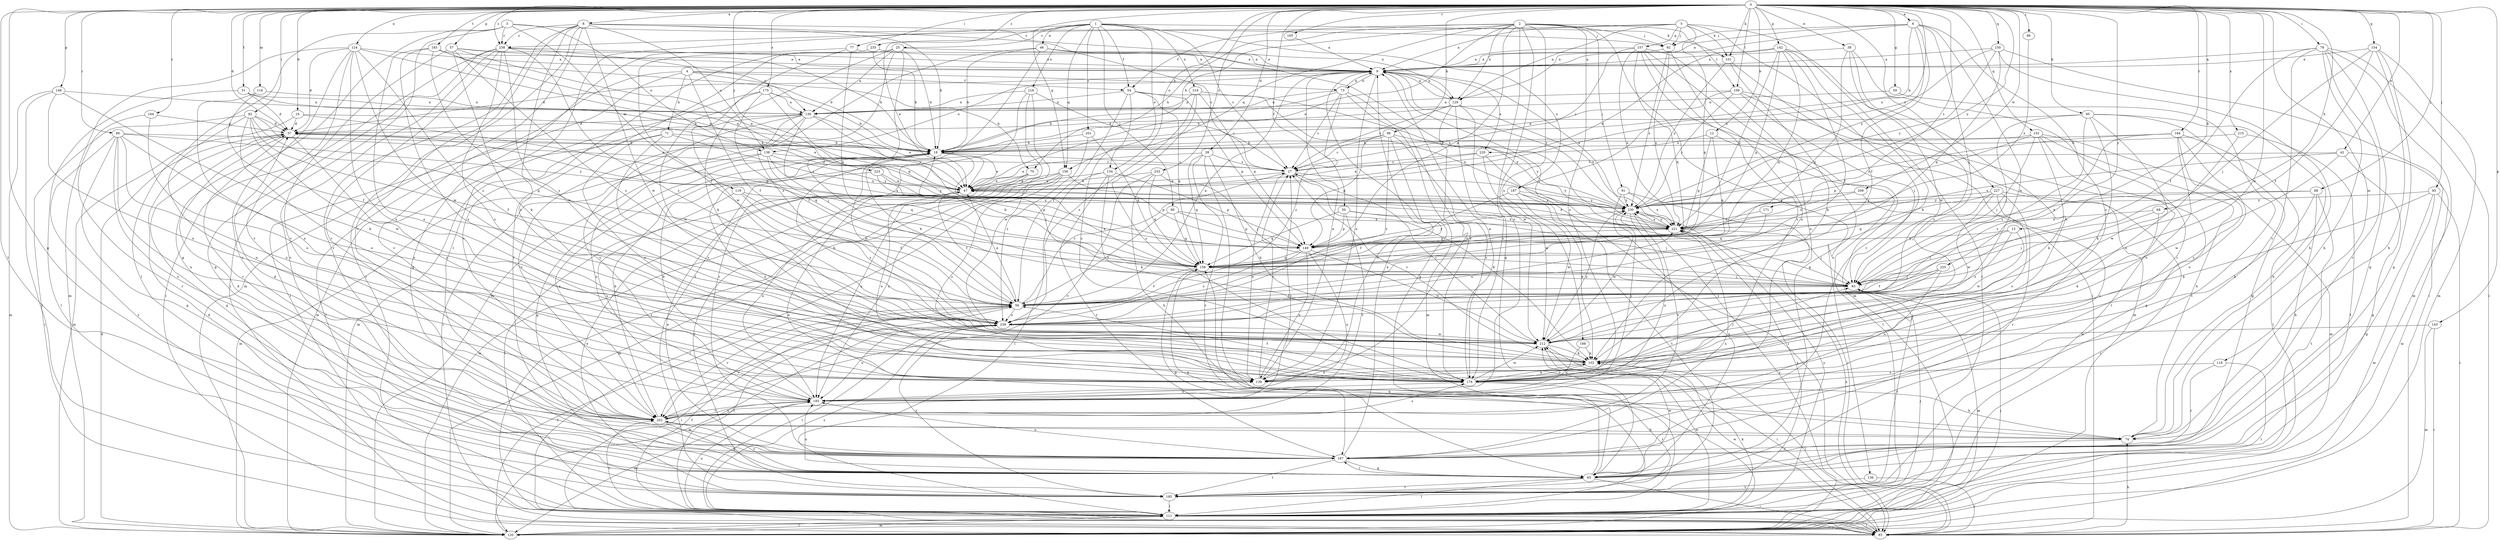strict digraph  {
0;
1;
2;
3;
4;
5;
6;
8;
9;
12;
13;
16;
18;
25;
27;
28;
37;
38;
42;
46;
47;
50;
51;
54;
56;
57;
59;
65;
68;
70;
71;
73;
74;
77;
78;
80;
82;
83;
85;
86;
88;
90;
91;
92;
93;
95;
96;
101;
102;
109;
111;
116;
118;
119;
120;
124;
129;
130;
134;
136;
138;
139;
142;
143;
148;
149;
150;
152;
154;
156;
157;
158;
164;
165;
167;
171;
175;
176;
183;
184;
185;
187;
188;
193;
201;
202;
208;
212;
215;
218;
219;
220;
221;
223;
225;
227;
230;
233;
235;
238;
239;
0 -> 6  [label=a];
0 -> 8  [label=a];
0 -> 12  [label=b];
0 -> 13  [label=b];
0 -> 16  [label=b];
0 -> 28  [label=d];
0 -> 37  [label=d];
0 -> 38  [label=e];
0 -> 42  [label=e];
0 -> 50  [label=f];
0 -> 51  [label=f];
0 -> 57  [label=g];
0 -> 59  [label=g];
0 -> 65  [label=g];
0 -> 68  [label=h];
0 -> 77  [label=i];
0 -> 78  [label=i];
0 -> 80  [label=i];
0 -> 82  [label=i];
0 -> 85  [label=j];
0 -> 86  [label=j];
0 -> 88  [label=j];
0 -> 95  [label=k];
0 -> 96  [label=k];
0 -> 101  [label=k];
0 -> 109  [label=l];
0 -> 116  [label=m];
0 -> 118  [label=m];
0 -> 124  [label=n];
0 -> 134  [label=o];
0 -> 142  [label=p];
0 -> 143  [label=p];
0 -> 148  [label=p];
0 -> 150  [label=q];
0 -> 152  [label=q];
0 -> 154  [label=q];
0 -> 156  [label=q];
0 -> 164  [label=r];
0 -> 165  [label=r];
0 -> 171  [label=s];
0 -> 175  [label=s];
0 -> 183  [label=t];
0 -> 184  [label=t];
0 -> 185  [label=t];
0 -> 187  [label=u];
0 -> 208  [label=w];
0 -> 212  [label=w];
0 -> 215  [label=x];
0 -> 223  [label=y];
0 -> 225  [label=y];
0 -> 227  [label=y];
0 -> 230  [label=y];
0 -> 233  [label=z];
0 -> 235  [label=z];
0 -> 238  [label=z];
1 -> 25  [label=c];
1 -> 27  [label=c];
1 -> 46  [label=e];
1 -> 47  [label=e];
1 -> 54  [label=f];
1 -> 90  [label=j];
1 -> 101  [label=k];
1 -> 134  [label=o];
1 -> 156  [label=q];
1 -> 167  [label=r];
1 -> 187  [label=u];
1 -> 201  [label=v];
1 -> 218  [label=x];
1 -> 219  [label=x];
2 -> 18  [label=b];
2 -> 47  [label=e];
2 -> 54  [label=f];
2 -> 65  [label=g];
2 -> 70  [label=h];
2 -> 91  [label=j];
2 -> 92  [label=j];
2 -> 109  [label=l];
2 -> 129  [label=n];
2 -> 136  [label=o];
2 -> 149  [label=p];
2 -> 156  [label=q];
2 -> 176  [label=s];
2 -> 188  [label=u];
2 -> 193  [label=u];
3 -> 65  [label=g];
3 -> 83  [label=i];
3 -> 92  [label=j];
3 -> 111  [label=l];
3 -> 119  [label=m];
3 -> 138  [label=o];
3 -> 238  [label=z];
4 -> 54  [label=f];
4 -> 56  [label=f];
4 -> 70  [label=h];
4 -> 71  [label=h];
4 -> 73  [label=h];
4 -> 111  [label=l];
4 -> 202  [label=v];
5 -> 9  [label=a];
5 -> 92  [label=j];
5 -> 101  [label=k];
5 -> 111  [label=l];
5 -> 129  [label=n];
5 -> 157  [label=q];
5 -> 158  [label=q];
5 -> 167  [label=r];
5 -> 238  [label=z];
6 -> 9  [label=a];
6 -> 18  [label=b];
6 -> 56  [label=f];
6 -> 92  [label=j];
6 -> 93  [label=j];
6 -> 129  [label=n];
6 -> 176  [label=s];
6 -> 212  [label=w];
6 -> 230  [label=y];
8 -> 18  [label=b];
8 -> 27  [label=c];
8 -> 111  [label=l];
8 -> 120  [label=m];
8 -> 129  [label=n];
8 -> 138  [label=o];
8 -> 167  [label=r];
8 -> 176  [label=s];
8 -> 202  [label=v];
8 -> 212  [label=w];
8 -> 238  [label=z];
9 -> 37  [label=d];
9 -> 65  [label=g];
9 -> 73  [label=h];
9 -> 93  [label=j];
9 -> 129  [label=n];
9 -> 138  [label=o];
9 -> 139  [label=o];
9 -> 220  [label=x];
9 -> 230  [label=y];
12 -> 111  [label=l];
12 -> 149  [label=p];
12 -> 158  [label=q];
12 -> 220  [label=x];
13 -> 93  [label=j];
13 -> 149  [label=p];
13 -> 212  [label=w];
13 -> 239  [label=z];
16 -> 37  [label=d];
16 -> 47  [label=e];
16 -> 120  [label=m];
16 -> 149  [label=p];
18 -> 27  [label=c];
18 -> 47  [label=e];
18 -> 65  [label=g];
18 -> 93  [label=j];
18 -> 202  [label=v];
25 -> 9  [label=a];
25 -> 18  [label=b];
25 -> 93  [label=j];
25 -> 102  [label=k];
25 -> 130  [label=n];
25 -> 167  [label=r];
25 -> 202  [label=v];
25 -> 239  [label=z];
27 -> 47  [label=e];
27 -> 102  [label=k];
27 -> 139  [label=o];
27 -> 230  [label=y];
28 -> 27  [label=c];
28 -> 47  [label=e];
28 -> 102  [label=k];
28 -> 111  [label=l];
28 -> 158  [label=q];
28 -> 167  [label=r];
37 -> 18  [label=b];
37 -> 65  [label=g];
37 -> 139  [label=o];
37 -> 158  [label=q];
37 -> 202  [label=v];
38 -> 9  [label=a];
38 -> 158  [label=q];
38 -> 167  [label=r];
38 -> 176  [label=s];
38 -> 212  [label=w];
42 -> 27  [label=c];
42 -> 65  [label=g];
42 -> 120  [label=m];
42 -> 212  [label=w];
42 -> 221  [label=x];
46 -> 9  [label=a];
46 -> 18  [label=b];
46 -> 120  [label=m];
46 -> 185  [label=t];
46 -> 221  [label=x];
47 -> 37  [label=d];
47 -> 56  [label=f];
47 -> 111  [label=l];
47 -> 139  [label=o];
47 -> 193  [label=u];
47 -> 230  [label=y];
50 -> 93  [label=j];
50 -> 149  [label=p];
50 -> 158  [label=q];
50 -> 202  [label=v];
50 -> 221  [label=x];
51 -> 18  [label=b];
51 -> 37  [label=d];
51 -> 111  [label=l];
51 -> 130  [label=n];
54 -> 56  [label=f];
54 -> 130  [label=n];
54 -> 149  [label=p];
54 -> 158  [label=q];
54 -> 176  [label=s];
54 -> 221  [label=x];
56 -> 9  [label=a];
56 -> 18  [label=b];
56 -> 27  [label=c];
56 -> 47  [label=e];
56 -> 83  [label=i];
56 -> 202  [label=v];
56 -> 239  [label=z];
57 -> 9  [label=a];
57 -> 18  [label=b];
57 -> 47  [label=e];
57 -> 102  [label=k];
57 -> 202  [label=v];
57 -> 239  [label=z];
59 -> 130  [label=n];
59 -> 185  [label=t];
65 -> 83  [label=i];
65 -> 111  [label=l];
65 -> 158  [label=q];
65 -> 167  [label=r];
65 -> 185  [label=t];
65 -> 193  [label=u];
65 -> 202  [label=v];
65 -> 212  [label=w];
68 -> 93  [label=j];
68 -> 102  [label=k];
68 -> 221  [label=x];
70 -> 47  [label=e];
70 -> 120  [label=m];
70 -> 185  [label=t];
70 -> 193  [label=u];
71 -> 18  [label=b];
71 -> 139  [label=o];
71 -> 176  [label=s];
71 -> 185  [label=t];
71 -> 221  [label=x];
73 -> 9  [label=a];
73 -> 18  [label=b];
73 -> 27  [label=c];
73 -> 120  [label=m];
73 -> 130  [label=n];
73 -> 176  [label=s];
73 -> 239  [label=z];
74 -> 37  [label=d];
74 -> 47  [label=e];
74 -> 167  [label=r];
77 -> 9  [label=a];
77 -> 65  [label=g];
77 -> 158  [label=q];
77 -> 212  [label=w];
78 -> 9  [label=a];
78 -> 56  [label=f];
78 -> 65  [label=g];
78 -> 74  [label=h];
78 -> 83  [label=i];
78 -> 120  [label=m];
78 -> 167  [label=r];
78 -> 202  [label=v];
80 -> 18  [label=b];
80 -> 65  [label=g];
80 -> 139  [label=o];
80 -> 176  [label=s];
80 -> 185  [label=t];
80 -> 193  [label=u];
80 -> 202  [label=v];
80 -> 230  [label=y];
82 -> 37  [label=d];
82 -> 47  [label=e];
82 -> 56  [label=f];
82 -> 83  [label=i];
82 -> 139  [label=o];
82 -> 158  [label=q];
82 -> 193  [label=u];
82 -> 212  [label=w];
83 -> 56  [label=f];
83 -> 74  [label=h];
83 -> 212  [label=w];
83 -> 221  [label=x];
85 -> 65  [label=g];
85 -> 83  [label=i];
85 -> 102  [label=k];
85 -> 120  [label=m];
85 -> 230  [label=y];
86 -> 221  [label=x];
88 -> 74  [label=h];
88 -> 102  [label=k];
88 -> 185  [label=t];
88 -> 221  [label=x];
88 -> 230  [label=y];
90 -> 56  [label=f];
90 -> 149  [label=p];
90 -> 158  [label=q];
90 -> 221  [label=x];
91 -> 65  [label=g];
91 -> 83  [label=i];
91 -> 221  [label=x];
91 -> 230  [label=y];
92 -> 9  [label=a];
92 -> 139  [label=o];
92 -> 221  [label=x];
92 -> 230  [label=y];
93 -> 56  [label=f];
93 -> 120  [label=m];
93 -> 185  [label=t];
95 -> 37  [label=d];
95 -> 65  [label=g];
95 -> 74  [label=h];
95 -> 93  [label=j];
95 -> 102  [label=k];
95 -> 139  [label=o];
95 -> 239  [label=z];
96 -> 18  [label=b];
96 -> 27  [label=c];
96 -> 139  [label=o];
96 -> 149  [label=p];
96 -> 176  [label=s];
96 -> 230  [label=y];
96 -> 239  [label=z];
101 -> 83  [label=i];
101 -> 102  [label=k];
101 -> 230  [label=y];
102 -> 27  [label=c];
102 -> 83  [label=i];
102 -> 93  [label=j];
102 -> 139  [label=o];
102 -> 176  [label=s];
109 -> 18  [label=b];
109 -> 93  [label=j];
109 -> 111  [label=l];
109 -> 120  [label=m];
109 -> 130  [label=n];
109 -> 230  [label=y];
111 -> 56  [label=f];
111 -> 83  [label=i];
111 -> 93  [label=j];
111 -> 102  [label=k];
111 -> 120  [label=m];
111 -> 158  [label=q];
111 -> 193  [label=u];
111 -> 202  [label=v];
111 -> 212  [label=w];
111 -> 230  [label=y];
111 -> 239  [label=z];
116 -> 111  [label=l];
116 -> 167  [label=r];
116 -> 176  [label=s];
118 -> 56  [label=f];
118 -> 130  [label=n];
118 -> 139  [label=o];
119 -> 56  [label=f];
119 -> 193  [label=u];
119 -> 230  [label=y];
119 -> 239  [label=z];
120 -> 37  [label=d];
120 -> 56  [label=f];
120 -> 93  [label=j];
120 -> 111  [label=l];
120 -> 230  [label=y];
124 -> 9  [label=a];
124 -> 37  [label=d];
124 -> 47  [label=e];
124 -> 120  [label=m];
124 -> 167  [label=r];
124 -> 176  [label=s];
124 -> 202  [label=v];
124 -> 212  [label=w];
124 -> 239  [label=z];
129 -> 9  [label=a];
129 -> 18  [label=b];
129 -> 27  [label=c];
129 -> 139  [label=o];
129 -> 176  [label=s];
129 -> 212  [label=w];
129 -> 221  [label=x];
130 -> 37  [label=d];
130 -> 47  [label=e];
130 -> 83  [label=i];
130 -> 93  [label=j];
130 -> 120  [label=m];
130 -> 193  [label=u];
130 -> 202  [label=v];
130 -> 230  [label=y];
134 -> 47  [label=e];
134 -> 102  [label=k];
134 -> 111  [label=l];
134 -> 149  [label=p];
134 -> 167  [label=r];
136 -> 83  [label=i];
136 -> 185  [label=t];
138 -> 27  [label=c];
138 -> 120  [label=m];
138 -> 158  [label=q];
138 -> 193  [label=u];
138 -> 221  [label=x];
138 -> 230  [label=y];
139 -> 9  [label=a];
139 -> 27  [label=c];
142 -> 9  [label=a];
142 -> 47  [label=e];
142 -> 56  [label=f];
142 -> 102  [label=k];
142 -> 149  [label=p];
142 -> 158  [label=q];
142 -> 176  [label=s];
142 -> 221  [label=x];
143 -> 83  [label=i];
143 -> 120  [label=m];
143 -> 212  [label=w];
148 -> 102  [label=k];
148 -> 111  [label=l];
148 -> 120  [label=m];
148 -> 130  [label=n];
148 -> 139  [label=o];
149 -> 139  [label=o];
149 -> 158  [label=q];
149 -> 193  [label=u];
149 -> 212  [label=w];
149 -> 230  [label=y];
149 -> 239  [label=z];
150 -> 9  [label=a];
150 -> 47  [label=e];
150 -> 74  [label=h];
150 -> 83  [label=i];
150 -> 158  [label=q];
150 -> 230  [label=y];
152 -> 18  [label=b];
152 -> 65  [label=g];
152 -> 74  [label=h];
152 -> 93  [label=j];
152 -> 102  [label=k];
152 -> 120  [label=m];
152 -> 149  [label=p];
154 -> 9  [label=a];
154 -> 56  [label=f];
154 -> 65  [label=g];
154 -> 74  [label=h];
154 -> 93  [label=j];
154 -> 120  [label=m];
156 -> 47  [label=e];
156 -> 83  [label=i];
156 -> 120  [label=m];
156 -> 149  [label=p];
156 -> 176  [label=s];
156 -> 193  [label=u];
157 -> 9  [label=a];
157 -> 27  [label=c];
157 -> 65  [label=g];
157 -> 120  [label=m];
157 -> 158  [label=q];
157 -> 176  [label=s];
157 -> 193  [label=u];
157 -> 221  [label=x];
158 -> 18  [label=b];
158 -> 47  [label=e];
158 -> 56  [label=f];
158 -> 65  [label=g];
158 -> 93  [label=j];
164 -> 37  [label=d];
164 -> 139  [label=o];
164 -> 167  [label=r];
165 -> 9  [label=a];
167 -> 9  [label=a];
167 -> 47  [label=e];
167 -> 65  [label=g];
167 -> 185  [label=t];
167 -> 193  [label=u];
167 -> 221  [label=x];
171 -> 158  [label=q];
171 -> 221  [label=x];
175 -> 18  [label=b];
175 -> 56  [label=f];
175 -> 120  [label=m];
175 -> 130  [label=n];
175 -> 149  [label=p];
175 -> 212  [label=w];
176 -> 9  [label=a];
176 -> 56  [label=f];
176 -> 74  [label=h];
176 -> 102  [label=k];
176 -> 185  [label=t];
176 -> 193  [label=u];
176 -> 212  [label=w];
176 -> 230  [label=y];
183 -> 9  [label=a];
183 -> 18  [label=b];
183 -> 47  [label=e];
183 -> 139  [label=o];
183 -> 176  [label=s];
183 -> 239  [label=z];
184 -> 18  [label=b];
184 -> 111  [label=l];
184 -> 139  [label=o];
184 -> 176  [label=s];
184 -> 193  [label=u];
184 -> 230  [label=y];
184 -> 239  [label=z];
185 -> 37  [label=d];
185 -> 47  [label=e];
185 -> 111  [label=l];
185 -> 221  [label=x];
185 -> 239  [label=z];
187 -> 56  [label=f];
187 -> 102  [label=k];
187 -> 185  [label=t];
187 -> 212  [label=w];
187 -> 230  [label=y];
188 -> 102  [label=k];
188 -> 193  [label=u];
193 -> 18  [label=b];
193 -> 120  [label=m];
193 -> 202  [label=v];
201 -> 18  [label=b];
201 -> 158  [label=q];
201 -> 239  [label=z];
202 -> 18  [label=b];
202 -> 27  [label=c];
202 -> 37  [label=d];
202 -> 65  [label=g];
202 -> 74  [label=h];
202 -> 176  [label=s];
202 -> 193  [label=u];
208 -> 193  [label=u];
208 -> 221  [label=x];
208 -> 230  [label=y];
212 -> 18  [label=b];
212 -> 27  [label=c];
212 -> 83  [label=i];
212 -> 102  [label=k];
212 -> 230  [label=y];
215 -> 18  [label=b];
215 -> 185  [label=t];
215 -> 212  [label=w];
218 -> 27  [label=c];
218 -> 83  [label=i];
218 -> 130  [label=n];
218 -> 167  [label=r];
218 -> 212  [label=w];
219 -> 130  [label=n];
219 -> 149  [label=p];
219 -> 176  [label=s];
219 -> 221  [label=x];
219 -> 239  [label=z];
220 -> 27  [label=c];
220 -> 47  [label=e];
220 -> 83  [label=i];
220 -> 212  [label=w];
221 -> 47  [label=e];
221 -> 93  [label=j];
221 -> 149  [label=p];
221 -> 230  [label=y];
223 -> 47  [label=e];
223 -> 139  [label=o];
223 -> 149  [label=p];
223 -> 230  [label=y];
225 -> 56  [label=f];
225 -> 93  [label=j];
225 -> 193  [label=u];
225 -> 239  [label=z];
227 -> 93  [label=j];
227 -> 111  [label=l];
227 -> 139  [label=o];
227 -> 158  [label=q];
227 -> 167  [label=r];
227 -> 212  [label=w];
227 -> 230  [label=y];
230 -> 9  [label=a];
230 -> 193  [label=u];
230 -> 202  [label=v];
230 -> 212  [label=w];
230 -> 221  [label=x];
233 -> 47  [label=e];
233 -> 74  [label=h];
233 -> 93  [label=j];
233 -> 158  [label=q];
233 -> 202  [label=v];
235 -> 9  [label=a];
235 -> 18  [label=b];
235 -> 56  [label=f];
238 -> 9  [label=a];
238 -> 65  [label=g];
238 -> 83  [label=i];
238 -> 130  [label=n];
238 -> 167  [label=r];
238 -> 176  [label=s];
238 -> 202  [label=v];
238 -> 212  [label=w];
238 -> 239  [label=z];
239 -> 18  [label=b];
239 -> 111  [label=l];
239 -> 120  [label=m];
239 -> 193  [label=u];
239 -> 202  [label=v];
239 -> 212  [label=w];
239 -> 221  [label=x];
}
